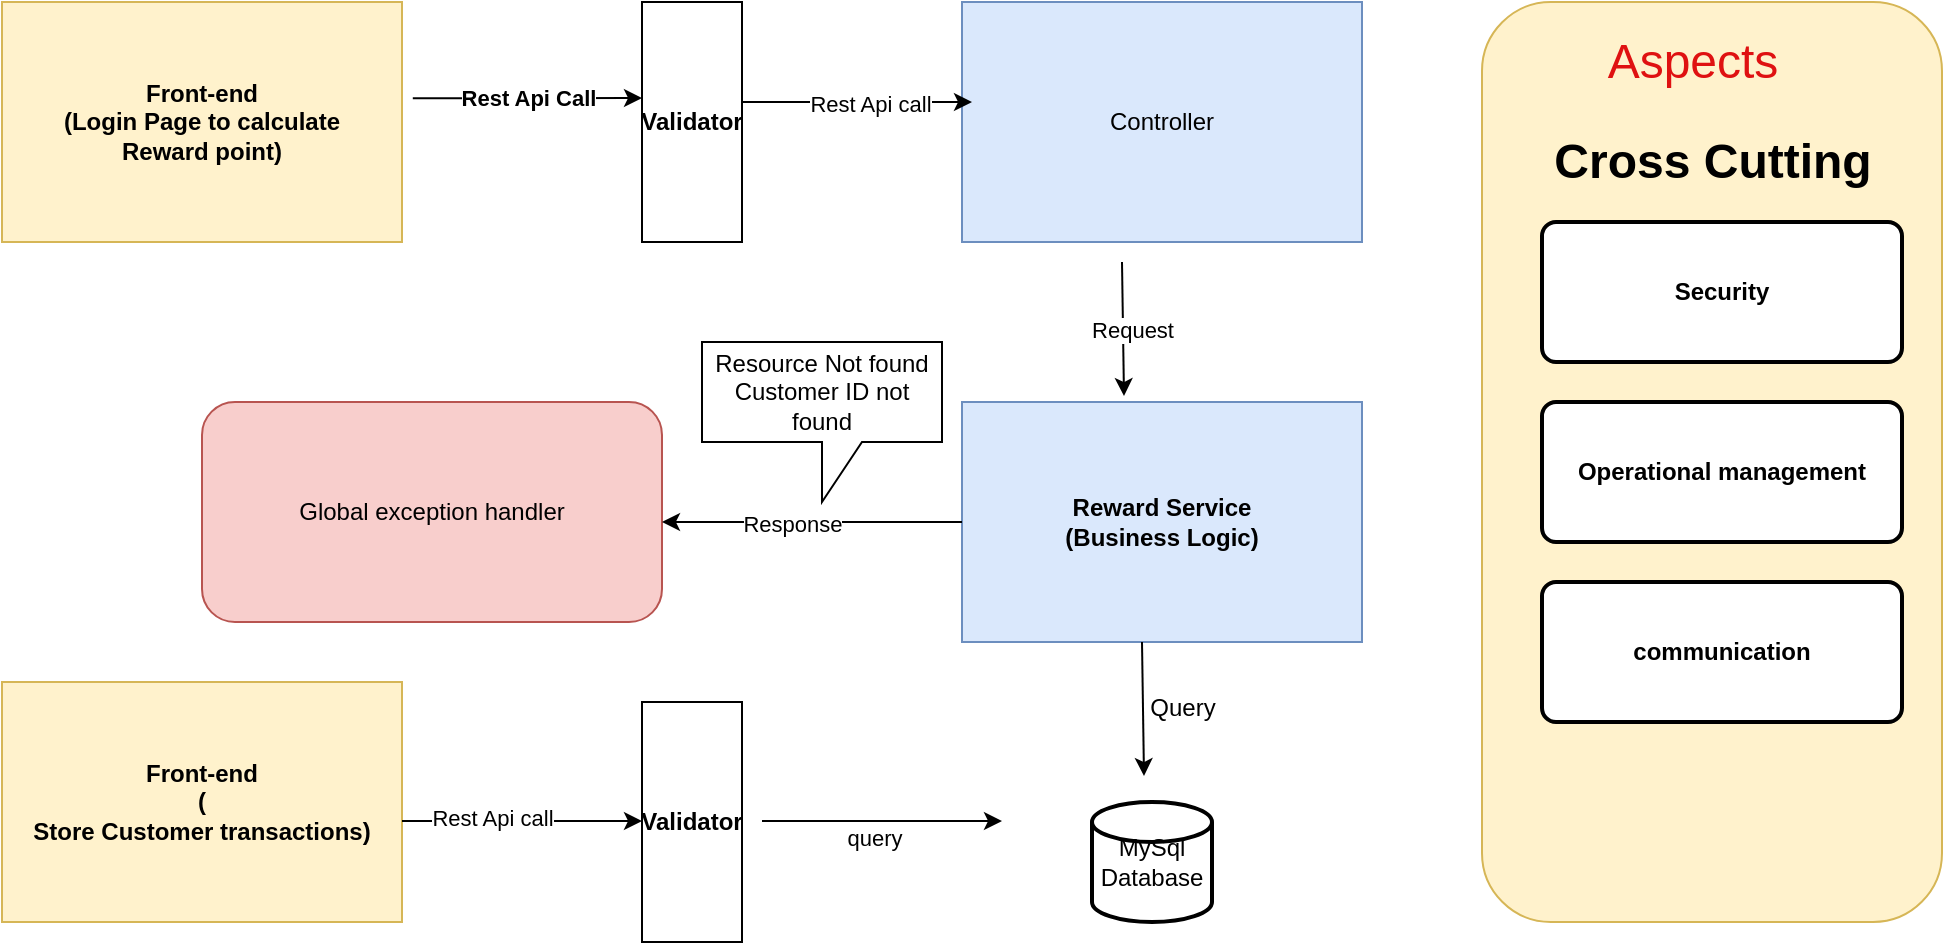 <mxfile version="24.6.2" type="device">
  <diagram name="Page-1" id="e7e014a7-5840-1c2e-5031-d8a46d1fe8dd">
    <mxGraphModel dx="1475" dy="1414" grid="1" gridSize="10" guides="1" tooltips="1" connect="1" arrows="1" fold="1" page="1" pageScale="1" pageWidth="1169" pageHeight="826" background="none" math="0" shadow="0">
      <root>
        <mxCell id="0" />
        <mxCell id="1" parent="0" />
        <mxCell id="CurbBDRdi6OEUp6jBE6m-41" value="&lt;b&gt;Front-end&lt;/b&gt;&lt;div&gt;&lt;b&gt;(Login Page to calculate&lt;/b&gt;&lt;/div&gt;&lt;div&gt;&lt;b&gt;Reward point)&lt;/b&gt;&lt;/div&gt;" style="html=1;dashed=0;whiteSpace=wrap;fillColor=#fff2cc;strokeColor=#d6b656;" parent="1" vertex="1">
          <mxGeometry x="40" y="-480" width="200" height="120" as="geometry" />
        </mxCell>
        <mxCell id="CurbBDRdi6OEUp6jBE6m-42" value="&lt;b&gt;Validator&lt;/b&gt;" style="html=1;points=[[0,0,0,0,5],[0,1,0,0,-5],[1,0,0,0,5],[1,1,0,0,-5]];perimeter=orthogonalPerimeter;outlineConnect=0;targetShapes=umlLifeline;portConstraint=eastwest;newEdgeStyle={&quot;curved&quot;:0,&quot;rounded&quot;:0};whiteSpace=wrap;" parent="1" vertex="1">
          <mxGeometry x="360" y="-480" width="50" height="120" as="geometry" />
        </mxCell>
        <mxCell id="CurbBDRdi6OEUp6jBE6m-44" value="Controller" style="html=1;dashed=0;whiteSpace=wrap;fillColor=#dae8fc;strokeColor=#6c8ebf;" parent="1" vertex="1">
          <mxGeometry x="520" y="-480" width="200" height="120" as="geometry" />
        </mxCell>
        <mxCell id="CurbBDRdi6OEUp6jBE6m-45" value="&lt;b&gt;Reward Service&lt;/b&gt;&lt;div&gt;&lt;b&gt;(Business Logic)&lt;/b&gt;&lt;/div&gt;" style="html=1;dashed=0;whiteSpace=wrap;fillColor=#dae8fc;strokeColor=#6c8ebf;" parent="1" vertex="1">
          <mxGeometry x="520" y="-280" width="200" height="120" as="geometry" />
        </mxCell>
        <mxCell id="CurbBDRdi6OEUp6jBE6m-46" value="&lt;b&gt;Rest Api Call&lt;/b&gt;" style="endArrow=classic;html=1;rounded=0;exitX=1.027;exitY=0.401;exitDx=0;exitDy=0;exitPerimeter=0;" parent="1" source="CurbBDRdi6OEUp6jBE6m-41" target="CurbBDRdi6OEUp6jBE6m-42" edge="1">
          <mxGeometry width="50" height="50" relative="1" as="geometry">
            <mxPoint x="300" y="-380" as="sourcePoint" />
            <mxPoint x="350" y="-430" as="targetPoint" />
            <Array as="points">
              <mxPoint x="360" y="-432" />
            </Array>
          </mxGeometry>
        </mxCell>
        <mxCell id="CurbBDRdi6OEUp6jBE6m-48" value="" style="endArrow=classic;html=1;rounded=0;exitX=1.027;exitY=0.401;exitDx=0;exitDy=0;exitPerimeter=0;" parent="1" edge="1">
          <mxGeometry width="50" height="50" relative="1" as="geometry">
            <mxPoint x="410" y="-430" as="sourcePoint" />
            <mxPoint x="525" y="-430" as="targetPoint" />
            <Array as="points">
              <mxPoint x="525" y="-430" />
            </Array>
          </mxGeometry>
        </mxCell>
        <mxCell id="CurbBDRdi6OEUp6jBE6m-68" value="Rest Api call" style="edgeLabel;html=1;align=center;verticalAlign=middle;resizable=0;points=[];" parent="CurbBDRdi6OEUp6jBE6m-48" vertex="1" connectable="0">
          <mxGeometry x="0.115" y="-1" relative="1" as="geometry">
            <mxPoint as="offset" />
          </mxGeometry>
        </mxCell>
        <mxCell id="CurbBDRdi6OEUp6jBE6m-53" value="" style="endArrow=classic;html=1;rounded=0;entryX=0.405;entryY=-0.025;entryDx=0;entryDy=0;entryPerimeter=0;" parent="1" target="CurbBDRdi6OEUp6jBE6m-45" edge="1">
          <mxGeometry width="50" height="50" relative="1" as="geometry">
            <mxPoint x="600" y="-350" as="sourcePoint" />
            <mxPoint x="600" y="-290" as="targetPoint" />
          </mxGeometry>
        </mxCell>
        <mxCell id="CurbBDRdi6OEUp6jBE6m-69" value="Request" style="edgeLabel;html=1;align=center;verticalAlign=middle;resizable=0;points=[];" parent="CurbBDRdi6OEUp6jBE6m-53" vertex="1" connectable="0">
          <mxGeometry x="0.017" y="4" relative="1" as="geometry">
            <mxPoint as="offset" />
          </mxGeometry>
        </mxCell>
        <mxCell id="CurbBDRdi6OEUp6jBE6m-54" value="MySql&lt;div&gt;Database&lt;/div&gt;" style="strokeWidth=2;html=1;shape=mxgraph.flowchart.database;whiteSpace=wrap;" parent="1" vertex="1">
          <mxGeometry x="585" y="-80" width="60" height="60" as="geometry" />
        </mxCell>
        <mxCell id="CurbBDRdi6OEUp6jBE6m-55" value="" style="endArrow=classic;html=1;rounded=0;entryX=0.405;entryY=-0.025;entryDx=0;entryDy=0;entryPerimeter=0;" parent="1" edge="1">
          <mxGeometry width="50" height="50" relative="1" as="geometry">
            <mxPoint x="610" y="-160" as="sourcePoint" />
            <mxPoint x="611" y="-93" as="targetPoint" />
          </mxGeometry>
        </mxCell>
        <mxCell id="CurbBDRdi6OEUp6jBE6m-56" value="&lt;b&gt;Front-end&lt;/b&gt;&lt;div&gt;&lt;b&gt;(&lt;/b&gt;&lt;/div&gt;&lt;div&gt;&lt;b&gt;Store Customer transactions)&lt;/b&gt;&lt;/div&gt;" style="html=1;dashed=0;whiteSpace=wrap;fillColor=#fff2cc;strokeColor=#d6b656;" parent="1" vertex="1">
          <mxGeometry x="40" y="-140" width="200" height="120" as="geometry" />
        </mxCell>
        <mxCell id="CurbBDRdi6OEUp6jBE6m-57" value="" style="endArrow=classic;html=1;rounded=0;" parent="1" edge="1">
          <mxGeometry width="50" height="50" relative="1" as="geometry">
            <mxPoint x="240" y="-70.5" as="sourcePoint" />
            <mxPoint x="360" y="-70.5" as="targetPoint" />
            <Array as="points">
              <mxPoint x="360" y="-70.5" />
            </Array>
          </mxGeometry>
        </mxCell>
        <mxCell id="CurbBDRdi6OEUp6jBE6m-72" value="Rest Api call" style="edgeLabel;html=1;align=center;verticalAlign=middle;resizable=0;points=[];" parent="CurbBDRdi6OEUp6jBE6m-57" vertex="1" connectable="0">
          <mxGeometry x="-0.248" y="2" relative="1" as="geometry">
            <mxPoint as="offset" />
          </mxGeometry>
        </mxCell>
        <mxCell id="CurbBDRdi6OEUp6jBE6m-58" value="&lt;b&gt;Validator&lt;/b&gt;" style="html=1;points=[[0,0,0,0,5],[0,1,0,0,-5],[1,0,0,0,5],[1,1,0,0,-5]];perimeter=orthogonalPerimeter;outlineConnect=0;targetShapes=umlLifeline;portConstraint=eastwest;newEdgeStyle={&quot;curved&quot;:0,&quot;rounded&quot;:0};whiteSpace=wrap;" parent="1" vertex="1">
          <mxGeometry x="360" y="-130" width="50" height="120" as="geometry" />
        </mxCell>
        <mxCell id="CurbBDRdi6OEUp6jBE6m-60" value="" style="endArrow=classic;html=1;rounded=0;" parent="1" edge="1">
          <mxGeometry width="50" height="50" relative="1" as="geometry">
            <mxPoint x="420" y="-70.5" as="sourcePoint" />
            <mxPoint x="540" y="-70.5" as="targetPoint" />
            <Array as="points">
              <mxPoint x="540" y="-70.5" />
            </Array>
          </mxGeometry>
        </mxCell>
        <mxCell id="CurbBDRdi6OEUp6jBE6m-73" value="query" style="edgeLabel;html=1;align=center;verticalAlign=middle;resizable=0;points=[];" parent="CurbBDRdi6OEUp6jBE6m-60" vertex="1" connectable="0">
          <mxGeometry x="-0.065" y="-8" relative="1" as="geometry">
            <mxPoint as="offset" />
          </mxGeometry>
        </mxCell>
        <mxCell id="CurbBDRdi6OEUp6jBE6m-61" value="Global exception handler" style="rounded=1;whiteSpace=wrap;html=1;fillColor=#f8cecc;strokeColor=#b85450;" parent="1" vertex="1">
          <mxGeometry x="140" y="-280" width="230" height="110" as="geometry" />
        </mxCell>
        <mxCell id="CurbBDRdi6OEUp6jBE6m-62" value="" style="endArrow=classic;html=1;rounded=0;exitX=0;exitY=0.5;exitDx=0;exitDy=0;entryX=1;entryY=0.545;entryDx=0;entryDy=0;entryPerimeter=0;" parent="1" source="CurbBDRdi6OEUp6jBE6m-45" target="CurbBDRdi6OEUp6jBE6m-61" edge="1">
          <mxGeometry width="50" height="50" relative="1" as="geometry">
            <mxPoint x="500" y="-210" as="sourcePoint" />
            <mxPoint x="480" y="-220" as="targetPoint" />
          </mxGeometry>
        </mxCell>
        <mxCell id="CurbBDRdi6OEUp6jBE6m-71" value="Response" style="edgeLabel;html=1;align=center;verticalAlign=middle;resizable=0;points=[];" parent="CurbBDRdi6OEUp6jBE6m-62" vertex="1" connectable="0">
          <mxGeometry x="0.132" y="1" relative="1" as="geometry">
            <mxPoint as="offset" />
          </mxGeometry>
        </mxCell>
        <mxCell id="CurbBDRdi6OEUp6jBE6m-65" value="Resource Not found&lt;div&gt;Customer ID not found&lt;/div&gt;" style="shape=callout;whiteSpace=wrap;html=1;perimeter=calloutPerimeter;" parent="1" vertex="1">
          <mxGeometry x="390" y="-310" width="120" height="80" as="geometry" />
        </mxCell>
        <mxCell id="CurbBDRdi6OEUp6jBE6m-70" value="&amp;nbsp; &amp;nbsp; &amp;nbsp; Query" style="text;html=1;align=center;verticalAlign=middle;resizable=0;points=[];autosize=1;strokeColor=none;fillColor=none;" parent="1" vertex="1">
          <mxGeometry x="580" y="-142" width="80" height="30" as="geometry" />
        </mxCell>
        <mxCell id="zm0kgM9KP-2whMToGbi6-1" value="" style="rounded=1;whiteSpace=wrap;html=1;fillColor=#fff2cc;strokeColor=#d6b656;" vertex="1" parent="1">
          <mxGeometry x="780" y="-480" width="230" height="460" as="geometry" />
        </mxCell>
        <mxCell id="zm0kgM9KP-2whMToGbi6-6" value="&lt;b&gt;communication&lt;/b&gt;" style="rounded=1;whiteSpace=wrap;html=1;absoluteArcSize=1;arcSize=14;strokeWidth=2;" vertex="1" parent="1">
          <mxGeometry x="810" y="-190" width="180" height="70" as="geometry" />
        </mxCell>
        <mxCell id="zm0kgM9KP-2whMToGbi6-7" value="&lt;b&gt;Security&lt;/b&gt;" style="rounded=1;whiteSpace=wrap;html=1;absoluteArcSize=1;arcSize=14;strokeWidth=2;" vertex="1" parent="1">
          <mxGeometry x="810" y="-370" width="180" height="70" as="geometry" />
        </mxCell>
        <mxCell id="zm0kgM9KP-2whMToGbi6-8" value="&lt;b&gt;Operational management&lt;/b&gt;" style="rounded=1;whiteSpace=wrap;html=1;absoluteArcSize=1;arcSize=14;strokeWidth=2;" vertex="1" parent="1">
          <mxGeometry x="810" y="-280" width="180" height="70" as="geometry" />
        </mxCell>
        <mxCell id="zm0kgM9KP-2whMToGbi6-11" value="Cross Cutting" style="text;strokeColor=none;fillColor=none;html=1;fontSize=24;fontStyle=1;verticalAlign=middle;align=center;" vertex="1" parent="1">
          <mxGeometry x="840" y="-420" width="110" height="40" as="geometry" />
        </mxCell>
        <mxCell id="zm0kgM9KP-2whMToGbi6-12" value="&lt;span style=&quot;font-weight: normal;&quot;&gt;&lt;font color=&quot;#df1111&quot;&gt;Aspects&lt;/font&gt;&lt;/span&gt;" style="text;strokeColor=none;fillColor=none;html=1;fontSize=24;fontStyle=1;verticalAlign=middle;align=center;" vertex="1" parent="1">
          <mxGeometry x="830" y="-470" width="110" height="40" as="geometry" />
        </mxCell>
      </root>
    </mxGraphModel>
  </diagram>
</mxfile>
